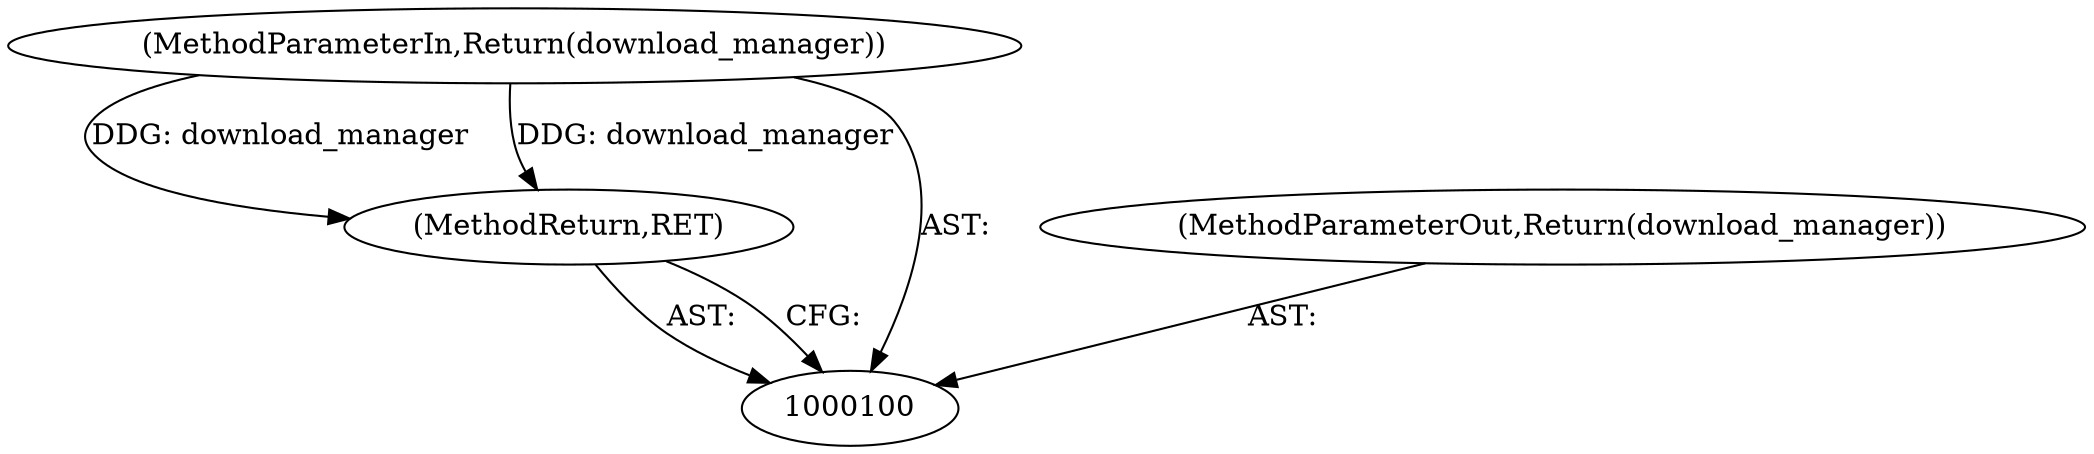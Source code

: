digraph "0_Chrome_16dcd30c215801941d9890859fd79a234128fc3e_5" {
"1000101" [label="(MethodParameterIn,Return(download_manager))"];
"1000108" [label="(MethodParameterOut,Return(download_manager))"];
"1000103" [label="(MethodReturn,RET)"];
"1000101" -> "1000100"  [label="AST: "];
"1000101" -> "1000103"  [label="DDG: download_manager"];
"1000108" -> "1000100"  [label="AST: "];
"1000103" -> "1000100"  [label="AST: "];
"1000103" -> "1000100"  [label="CFG: "];
"1000101" -> "1000103"  [label="DDG: download_manager"];
}
